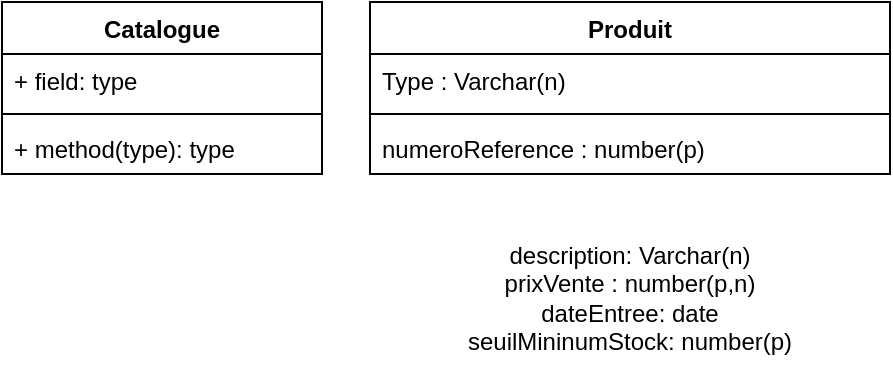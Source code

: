 <mxfile version="13.7.5" type="github">
  <diagram id="C5RBs43oDa-KdzZeNtuy" name="Page-1">
    <mxGraphModel dx="1422" dy="762" grid="1" gridSize="10" guides="1" tooltips="1" connect="1" arrows="1" fold="1" page="1" pageScale="1" pageWidth="827" pageHeight="1169" math="0" shadow="0">
      <root>
        <mxCell id="WIyWlLk6GJQsqaUBKTNV-0" />
        <mxCell id="WIyWlLk6GJQsqaUBKTNV-1" parent="WIyWlLk6GJQsqaUBKTNV-0" />
        <mxCell id="n21lGXiQAClDhmANvwCO-14" value="Catalogue" style="swimlane;fontStyle=1;align=center;verticalAlign=top;childLayout=stackLayout;horizontal=1;startSize=26;horizontalStack=0;resizeParent=1;resizeParentMax=0;resizeLast=0;collapsible=1;marginBottom=0;" vertex="1" parent="WIyWlLk6GJQsqaUBKTNV-1">
          <mxGeometry x="100" y="167" width="160" height="86" as="geometry" />
        </mxCell>
        <mxCell id="n21lGXiQAClDhmANvwCO-15" value="+ field: type" style="text;strokeColor=none;fillColor=none;align=left;verticalAlign=top;spacingLeft=4;spacingRight=4;overflow=hidden;rotatable=0;points=[[0,0.5],[1,0.5]];portConstraint=eastwest;" vertex="1" parent="n21lGXiQAClDhmANvwCO-14">
          <mxGeometry y="26" width="160" height="26" as="geometry" />
        </mxCell>
        <mxCell id="n21lGXiQAClDhmANvwCO-16" value="" style="line;strokeWidth=1;fillColor=none;align=left;verticalAlign=middle;spacingTop=-1;spacingLeft=3;spacingRight=3;rotatable=0;labelPosition=right;points=[];portConstraint=eastwest;" vertex="1" parent="n21lGXiQAClDhmANvwCO-14">
          <mxGeometry y="52" width="160" height="8" as="geometry" />
        </mxCell>
        <mxCell id="n21lGXiQAClDhmANvwCO-17" value="+ method(type): type" style="text;strokeColor=none;fillColor=none;align=left;verticalAlign=top;spacingLeft=4;spacingRight=4;overflow=hidden;rotatable=0;points=[[0,0.5],[1,0.5]];portConstraint=eastwest;" vertex="1" parent="n21lGXiQAClDhmANvwCO-14">
          <mxGeometry y="60" width="160" height="26" as="geometry" />
        </mxCell>
        <mxCell id="n21lGXiQAClDhmANvwCO-18" value="Produit" style="swimlane;fontStyle=1;align=center;verticalAlign=top;childLayout=stackLayout;horizontal=1;startSize=26;horizontalStack=0;resizeParent=1;resizeParentMax=0;resizeLast=0;collapsible=1;marginBottom=0;" vertex="1" parent="WIyWlLk6GJQsqaUBKTNV-1">
          <mxGeometry x="284" y="167" width="260" height="86" as="geometry">
            <mxRectangle x="284" y="167" width="70" height="26" as="alternateBounds" />
          </mxGeometry>
        </mxCell>
        <mxCell id="n21lGXiQAClDhmANvwCO-19" value="Type : Varchar(n)" style="text;strokeColor=none;fillColor=none;align=left;verticalAlign=top;spacingLeft=4;spacingRight=4;overflow=hidden;rotatable=0;points=[[0,0.5],[1,0.5]];portConstraint=eastwest;" vertex="1" parent="n21lGXiQAClDhmANvwCO-18">
          <mxGeometry y="26" width="260" height="26" as="geometry" />
        </mxCell>
        <mxCell id="n21lGXiQAClDhmANvwCO-20" value="" style="line;strokeWidth=1;fillColor=none;align=left;verticalAlign=middle;spacingTop=-1;spacingLeft=3;spacingRight=3;rotatable=0;labelPosition=right;points=[];portConstraint=eastwest;" vertex="1" parent="n21lGXiQAClDhmANvwCO-18">
          <mxGeometry y="52" width="260" height="8" as="geometry" />
        </mxCell>
        <mxCell id="n21lGXiQAClDhmANvwCO-21" value="numeroReference : number(p) " style="text;strokeColor=none;fillColor=none;align=left;verticalAlign=top;spacingLeft=4;spacingRight=4;overflow=hidden;rotatable=0;points=[[0,0.5],[1,0.5]];portConstraint=eastwest;" vertex="1" parent="n21lGXiQAClDhmANvwCO-18">
          <mxGeometry y="60" width="260" height="26" as="geometry" />
        </mxCell>
        <mxCell id="n21lGXiQAClDhmANvwCO-30" value="description: Varchar(n)&lt;br&gt;prixVente : number(p,n)&lt;br&gt;dateEntree: date&lt;br&gt;seuilMininumStock: number(p)&lt;br&gt;" style="text;html=1;strokeColor=none;fillColor=none;align=center;verticalAlign=middle;whiteSpace=wrap;rounded=0;" vertex="1" parent="WIyWlLk6GJQsqaUBKTNV-1">
          <mxGeometry x="284" y="270" width="260" height="90" as="geometry" />
        </mxCell>
      </root>
    </mxGraphModel>
  </diagram>
</mxfile>
